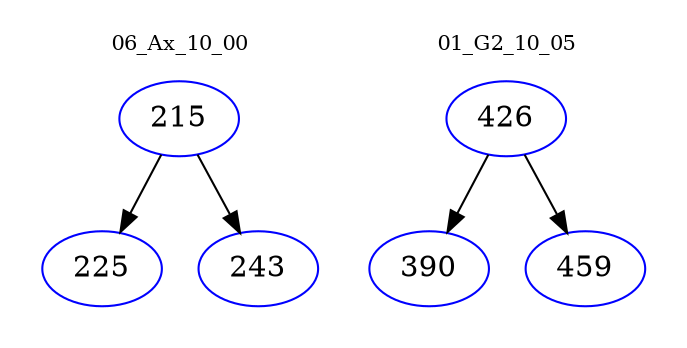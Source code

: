 digraph{
subgraph cluster_0 {
color = white
label = "06_Ax_10_00";
fontsize=10;
T0_215 [label="215", color="blue"]
T0_215 -> T0_225 [color="black"]
T0_225 [label="225", color="blue"]
T0_215 -> T0_243 [color="black"]
T0_243 [label="243", color="blue"]
}
subgraph cluster_1 {
color = white
label = "01_G2_10_05";
fontsize=10;
T1_426 [label="426", color="blue"]
T1_426 -> T1_390 [color="black"]
T1_390 [label="390", color="blue"]
T1_426 -> T1_459 [color="black"]
T1_459 [label="459", color="blue"]
}
}
